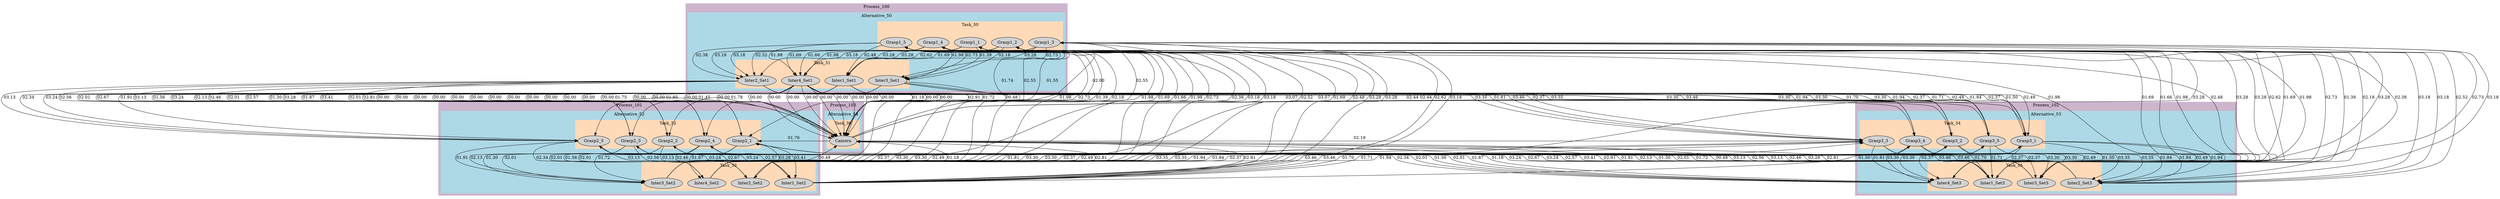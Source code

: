 digraph G {
node[style = filled];

	style = filled;
	color = salmon2;	Camera -> Grasp1_1[label = 01.55];
	Camera -> Grasp1_2[label = 02.00];
	Camera -> Grasp1_3[label = 02.55];
	Camera -> Grasp1_4[label = 02.55];
	Camera -> Grasp1_5[label = 01.74];
	Camera -> Grasp2_1[label = 01.76];
	Camera -> Grasp2_2[label = 01.45];
	Camera -> Grasp2_3[label = 01.95];
	Camera -> Grasp2_4[label = 01.78];
	Camera -> Grasp2_5[label = 01.75];
	Camera -> Grasp3_1[label = 02.44];
	Camera -> Grasp3_2[label = 03.07];
	Camera -> Grasp3_3[label = 02.19];
	Camera -> Grasp3_4[label = 03.07];
	Camera -> Grasp3_5[label = 02.44];
	Inter1_Set1 -> Camera[label = 02.91];
	Inter2_Set1 -> Camera[label = 02.81];
	Inter3_Set1 -> Camera[label = 00.48];
	Inter4_Set1 -> Camera[label = 01.18];
	Inter1_Set1 -> Grasp2_1[label = 03.41];
	Inter1_Set1 -> Grasp2_2[label = 03.24];
	Inter1_Set1 -> Grasp2_3[label = 02.67];
	Inter1_Set1 -> Grasp2_4[label = 02.57];
	Inter1_Set1 -> Grasp2_5[label = 03.24];
	Inter2_Set1 -> Grasp2_1[label = 03.28];
	Inter2_Set1 -> Grasp2_2[label = 03.13];
	Inter2_Set1 -> Grasp2_3[label = 02.56];
	Inter2_Set1 -> Grasp2_4[label = 02.46];
	Inter2_Set1 -> Grasp2_5[label = 03.13];
	Inter3_Set1 -> Grasp2_1[label = 01.72];
	Inter3_Set1 -> Grasp2_2[label = 01.30];
	Inter3_Set1 -> Grasp2_3[label = 02.13];
	Inter3_Set1 -> Grasp2_4[label = 02.01];
	Inter3_Set1 -> Grasp2_5[label = 01.91];
	Inter4_Set1 -> Grasp2_1[label = 01.87];
	Inter4_Set1 -> Grasp2_2[label = 01.56];
	Inter4_Set1 -> Grasp2_3[label = 02.01];
	Inter4_Set1 -> Grasp2_4[label = 02.01];
	Inter4_Set1 -> Grasp2_5[label = 02.34];
	Inter1_Set1 -> Grasp3_1[label = 01.50];
	Inter1_Set1 -> Grasp3_2[label = 01.70];
	Inter1_Set1 -> Grasp3_3[label = 03.46];
	Inter1_Set1 -> Grasp3_4[label = 03.46];
	Inter1_Set1 -> Grasp3_5[label = 01.71];
	Inter2_Set1 -> Grasp3_1[label = 01.94];
	Inter2_Set1 -> Grasp3_2[label = 01.94];
	Inter2_Set1 -> Grasp3_3[label = 03.35];
	Inter2_Set1 -> Grasp3_4[label = 03.35];
	Inter2_Set1 -> Grasp3_5[label = 01.94];
	Inter3_Set1 -> Grasp3_1[label = 02.49];
	Inter3_Set1 -> Grasp3_2[label = 03.30];
	Inter3_Set1 -> Grasp3_3[label = 02.37];
	Inter3_Set1 -> Grasp3_4[label = 03.30];
	Inter3_Set1 -> Grasp3_5[label = 02.49];
	Inter4_Set1 -> Grasp3_1[label = 02.37];
	Inter4_Set1 -> Grasp3_2[label = 03.30];
	Inter4_Set1 -> Grasp3_3[label = 01.81];
	Inter4_Set1 -> Grasp3_4[label = 03.30];
	Inter4_Set1 -> Grasp3_5[label = 02.37];
	Inter1_Set2 -> Camera[label = 02.91];
	Inter2_Set2 -> Camera[label = 02.81];
	Inter3_Set2 -> Camera[label = 00.48];
	Inter4_Set2 -> Camera[label = 01.18];
	Inter1_Set2 -> Grasp1_1[label = 03.28];
	Inter1_Set2 -> Grasp1_2[label = 02.62];
	Inter1_Set2 -> Grasp1_3[label = 03.28];
	Inter1_Set2 -> Grasp1_4[label = 03.28];
	Inter1_Set2 -> Grasp1_5[label = 02.48];
	Inter2_Set2 -> Grasp1_1[label = 03.18];
	Inter2_Set2 -> Grasp1_2[label = 02.52];
	Inter2_Set2 -> Grasp1_3[label = 03.18];
	Inter2_Set2 -> Grasp1_4[label = 03.18];
	Inter2_Set2 -> Grasp1_5[label = 02.38];
	Inter3_Set2 -> Grasp1_1[label = 01.39];
	Inter3_Set2 -> Grasp1_2[label = 02.18];
	Inter3_Set2 -> Grasp1_3[label = 02.73];
	Inter3_Set2 -> Grasp1_4[label = 02.73];
	Inter3_Set2 -> Grasp1_5[label = 01.98];
	Inter4_Set2 -> Grasp1_1[label = 01.66];
	Inter4_Set2 -> Grasp1_2[label = 01.98];
	Inter4_Set2 -> Grasp1_3[label = 01.69];
	Inter4_Set2 -> Grasp1_4[label = 01.69];
	Inter4_Set2 -> Grasp1_5[label = 01.98];
	Inter1_Set2 -> Grasp3_1[label = 01.50];
	Inter1_Set2 -> Grasp3_2[label = 01.70];
	Inter1_Set2 -> Grasp3_3[label = 03.46];
	Inter1_Set2 -> Grasp3_4[label = 03.46];
	Inter1_Set2 -> Grasp3_5[label = 01.71];
	Inter2_Set2 -> Grasp3_1[label = 01.94];
	Inter2_Set2 -> Grasp3_2[label = 01.94];
	Inter2_Set2 -> Grasp3_3[label = 03.35];
	Inter2_Set2 -> Grasp3_4[label = 03.35];
	Inter2_Set2 -> Grasp3_5[label = 01.94];
	Inter3_Set2 -> Grasp3_1[label = 02.49];
	Inter3_Set2 -> Grasp3_2[label = 03.30];
	Inter3_Set2 -> Grasp3_3[label = 02.37];
	Inter3_Set2 -> Grasp3_4[label = 03.30];
	Inter3_Set2 -> Grasp3_5[label = 02.49];
	Inter4_Set2 -> Grasp3_1[label = 02.37];
	Inter4_Set2 -> Grasp3_2[label = 03.30];
	Inter4_Set2 -> Grasp3_3[label = 01.81];
	Inter4_Set2 -> Grasp3_4[label = 03.30];
	Inter4_Set2 -> Grasp3_5[label = 02.37];
	Inter1_Set3 -> Camera[label = 02.91];
	Inter2_Set3 -> Camera[label = 02.81];
	Inter3_Set3 -> Camera[label = 00.48];
	Inter4_Set3 -> Camera[label = 01.18];
	Inter1_Set3 -> Grasp1_1[label = 03.28];
	Inter1_Set3 -> Grasp1_2[label = 02.62];
	Inter1_Set3 -> Grasp1_3[label = 03.28];
	Inter1_Set3 -> Grasp1_4[label = 03.28];
	Inter1_Set3 -> Grasp1_5[label = 02.48];
	Inter2_Set3 -> Grasp1_1[label = 03.18];
	Inter2_Set3 -> Grasp1_2[label = 02.52];
	Inter2_Set3 -> Grasp1_3[label = 03.18];
	Inter2_Set3 -> Grasp1_4[label = 03.18];
	Inter2_Set3 -> Grasp1_5[label = 02.38];
	Inter3_Set3 -> Grasp1_1[label = 01.39];
	Inter3_Set3 -> Grasp1_2[label = 02.18];
	Inter3_Set3 -> Grasp1_3[label = 02.73];
	Inter3_Set3 -> Grasp1_4[label = 02.73];
	Inter3_Set3 -> Grasp1_5[label = 01.98];
	Inter4_Set3 -> Grasp1_1[label = 01.66];
	Inter4_Set3 -> Grasp1_2[label = 01.98];
	Inter4_Set3 -> Grasp1_3[label = 01.69];
	Inter4_Set3 -> Grasp1_4[label = 01.69];
	Inter4_Set3 -> Grasp1_5[label = 01.98];
	Inter1_Set3 -> Grasp2_1[label = 03.41];
	Inter1_Set3 -> Grasp2_2[label = 03.24];
	Inter1_Set3 -> Grasp2_3[label = 02.67];
	Inter1_Set3 -> Grasp2_4[label = 02.57];
	Inter1_Set3 -> Grasp2_5[label = 03.24];
	Inter2_Set3 -> Grasp2_1[label = 03.28];
	Inter2_Set3 -> Grasp2_2[label = 03.13];
	Inter2_Set3 -> Grasp2_3[label = 02.56];
	Inter2_Set3 -> Grasp2_4[label = 02.46];
	Inter2_Set3 -> Grasp2_5[label = 03.13];
	Inter3_Set3 -> Grasp2_1[label = 01.72];
	Inter3_Set3 -> Grasp2_2[label = 01.30];
	Inter3_Set3 -> Grasp2_3[label = 02.13];
	Inter3_Set3 -> Grasp2_4[label = 02.01];
	Inter3_Set3 -> Grasp2_5[label = 01.91];
	Inter4_Set3 -> Grasp2_1[label = 01.87];
	Inter4_Set3 -> Grasp2_2[label = 01.56];
	Inter4_Set3 -> Grasp2_3[label = 02.01];
	Inter4_Set3 -> Grasp2_4[label = 02.01];
	Inter4_Set3 -> Grasp2_5[label = 02.34];
	Grasp1_1 -> Inter1_Set1[label = 03.28];
	Grasp1_1 -> Inter2_Set1[label = 03.18];
	Grasp1_1 -> Inter3_Set1[label = 01.39];
	Grasp1_1 -> Inter4_Set1[label = 01.66];
	Grasp1_2 -> Inter1_Set1[label = 02.62];
	Grasp1_2 -> Inter2_Set1[label = 02.52];
	Grasp1_2 -> Inter3_Set1[label = 02.18];
	Grasp1_2 -> Inter4_Set1[label = 01.98];
	Grasp1_3 -> Inter1_Set1[label = 03.28];
	Grasp1_3 -> Inter2_Set1[label = 03.18];
	Grasp1_3 -> Inter3_Set1[label = 02.73];
	Grasp1_3 -> Inter4_Set1[label = 01.69];
	Grasp1_4 -> Inter1_Set1[label = 03.28];
	Grasp1_4 -> Inter2_Set1[label = 03.18];
	Grasp1_4 -> Inter3_Set1[label = 02.73];
	Grasp1_4 -> Inter4_Set1[label = 01.69];
	Grasp1_5 -> Inter1_Set1[label = 02.48];
	Grasp1_5 -> Inter2_Set1[label = 02.38];
	Grasp1_5 -> Inter3_Set1[label = 01.98];
	Grasp1_5 -> Inter4_Set1[label = 01.98];
	Grasp2_1 -> Inter1_Set2[label = 03.41];
	Grasp2_1 -> Inter2_Set2[label = 03.28];
	Grasp2_1 -> Inter3_Set2[label = 01.72];
	Grasp2_1 -> Inter4_Set2[label = 01.87];
	Grasp2_2 -> Inter1_Set2[label = 03.24];
	Grasp2_2 -> Inter2_Set2[label = 03.13];
	Grasp2_2 -> Inter3_Set2[label = 01.30];
	Grasp2_2 -> Inter4_Set2[label = 01.56];
	Grasp2_3 -> Inter1_Set2[label = 02.67];
	Grasp2_3 -> Inter2_Set2[label = 02.56];
	Grasp2_3 -> Inter3_Set2[label = 02.13];
	Grasp2_3 -> Inter4_Set2[label = 02.01];
	Grasp2_4 -> Inter1_Set2[label = 02.57];
	Grasp2_4 -> Inter2_Set2[label = 02.46];
	Grasp2_4 -> Inter3_Set2[label = 02.01];
	Grasp2_4 -> Inter4_Set2[label = 02.01];
	Grasp2_5 -> Inter1_Set2[label = 03.24];
	Grasp2_5 -> Inter2_Set2[label = 03.13];
	Grasp2_5 -> Inter3_Set2[label = 01.91];
	Grasp2_5 -> Inter4_Set2[label = 02.34];
	Grasp3_1 -> Inter1_Set3[label = 01.50];
	Grasp3_1 -> Inter2_Set3[label = 01.94];
	Grasp3_1 -> Inter3_Set3[label = 02.49];
	Grasp3_1 -> Inter4_Set3[label = 02.37];
	Grasp3_2 -> Inter1_Set3[label = 01.70];
	Grasp3_2 -> Inter2_Set3[label = 01.94];
	Grasp3_2 -> Inter3_Set3[label = 03.30];
	Grasp3_2 -> Inter4_Set3[label = 03.30];
	Grasp3_3 -> Inter1_Set3[label = 03.46];
	Grasp3_3 -> Inter2_Set3[label = 03.35];
	Grasp3_3 -> Inter3_Set3[label = 02.37];
	Grasp3_3 -> Inter4_Set3[label = 01.81];
	Grasp3_4 -> Inter1_Set3[label = 03.46];
	Grasp3_4 -> Inter2_Set3[label = 03.35];
	Grasp3_4 -> Inter3_Set3[label = 03.30];
	Grasp3_4 -> Inter4_Set3[label = 03.30];
	Grasp3_5 -> Inter1_Set3[label = 01.71];
	Grasp3_5 -> Inter2_Set3[label = 01.94];
	Grasp3_5 -> Inter3_Set3[label = 02.49];
	Grasp3_5 -> Inter4_Set3[label = 02.37];
	Inter4_Set1 -> Camera[label = 00.00];
	Inter4_Set1 -> Camera[label = 00.00];
	Inter4_Set1 -> Camera[label = 00.00];
	Inter4_Set1 -> Camera[label = 00.00];
	Inter4_Set1 -> Camera[label = 00.00];
	Inter4_Set1 -> Camera[label = 00.00];
	Inter4_Set1 -> Camera[label = 00.00];
	Inter4_Set1 -> Camera[label = 00.00];
	Inter4_Set1 -> Camera[label = 00.00];
	Inter4_Set1 -> Camera[label = 00.00];
	Inter4_Set1 -> Camera[label = 00.00];
	Inter4_Set1 -> Camera[label = 00.00];
	Inter4_Set1 -> Camera[label = 00.00];
	Inter4_Set1 -> Camera[label = 00.00];
	Inter4_Set1 -> Camera[label = 00.00];
	Inter4_Set1 -> Camera[label = 00.00];
	Inter4_Set1 -> Camera[label = 00.00];
	Inter4_Set1 -> Camera[label = 00.00];
	Inter4_Set1 -> Camera[label = 00.00];
	Inter4_Set1 -> Camera[label = 00.00];
	Inter4_Set1 -> Camera[label = 00.00];
	Inter4_Set1 -> Camera[label = 00.00];
	Inter4_Set1 -> Camera[label = 00.00];
	Inter4_Set1 -> Camera[label = 00.00];
	Inter4_Set1 -> Camera[label = 00.00];
	Inter4_Set1 -> Camera[label = 00.00];
	Inter4_Set1 -> Camera[label = 00.00];
	Inter4_Set1 -> Camera[label = 00.00];

subgraph cluster_Process_103{
	style = filled;
	color = thistle3;
	label = Process_103;
		Camera; 
		subgraph cluster_Alternative_54{
			style = filled;
			color = lightblue;
			label = Alternative_54;
			Camera; subgraph cluster_Task_36{
style = filled;
color = peachpuff1 ;
label = Task_36;Camera;}

		}

	}

subgraph cluster_Process_100{
	style = filled;
	color = thistle3;
	label = Process_100;
		Inter1_Set1; Inter2_Set1; Inter3_Set1; Inter4_Set1; Grasp1_1; Grasp1_2; Grasp1_3; Grasp1_4; Grasp1_5; 
		subgraph cluster_Alternative_50{
			style = filled;
			color = lightblue;
			label = Alternative_50;
			Inter1_Set1; Inter2_Set1; Inter3_Set1; Inter4_Set1; Grasp1_1; Grasp1_2; Grasp1_3; Grasp1_4; Grasp1_5; subgraph cluster_Task_30{
style = filled;
color = peachpuff1 ;
label = Task_30;Grasp1_1;Grasp1_2;Grasp1_3;Grasp1_4;Grasp1_5;}
subgraph cluster_Task_31{
style = filled;
color = peachpuff1 ;
label = Task_31;Inter1_Set1;Inter2_Set1;Inter3_Set1;Inter4_Set1;}

		}

	}

subgraph cluster_Process_101{
	style = filled;
	color = thistle3;
	label = Process_101;
		Grasp2_1; Grasp2_2; Grasp2_3; Grasp2_4; Grasp2_5; Inter1_Set2; Inter2_Set2; Inter3_Set2; Inter4_Set2; 
		subgraph cluster_Alternative_52{
			style = filled;
			color = lightblue;
			label = Alternative_52;
			Grasp2_1; Grasp2_2; Grasp2_3; Grasp2_4; Grasp2_5; Inter1_Set2; Inter2_Set2; Inter3_Set2; Inter4_Set2; subgraph cluster_Task_32{
style = filled;
color = peachpuff1 ;
label = Task_32;Grasp2_1;Grasp2_2;Grasp2_3;Grasp2_4;Grasp2_5;}
subgraph cluster_Task_33{
style = filled;
color = peachpuff1 ;
label = Task_33;Inter1_Set2;Inter2_Set2;Inter3_Set2;Inter4_Set2;}

		}

	}

subgraph cluster_Process_102{
	style = filled;
	color = thistle3;
	label = Process_102;
		Grasp3_1; Grasp3_2; Grasp3_3; Grasp3_4; Grasp3_5; Inter1_Set3; Inter2_Set3; Inter3_Set3; Inter4_Set3; 
		subgraph cluster_Alternative_53{
			style = filled;
			color = lightblue;
			label = Alternative_53;
			Grasp3_1; Grasp3_2; Grasp3_3; Grasp3_4; Grasp3_5; Inter1_Set3; Inter2_Set3; Inter3_Set3; Inter4_Set3; subgraph cluster_Task_34{
style = filled;
color = peachpuff1 ;
label = Task_34;Grasp3_1;Grasp3_2;Grasp3_3;Grasp3_4;Grasp3_5;}
subgraph cluster_Task_35{
style = filled;
color = peachpuff1 ;
label = Task_35;Inter1_Set3;Inter2_Set3;Inter3_Set3;Inter4_Set3;}

		}

	}
}